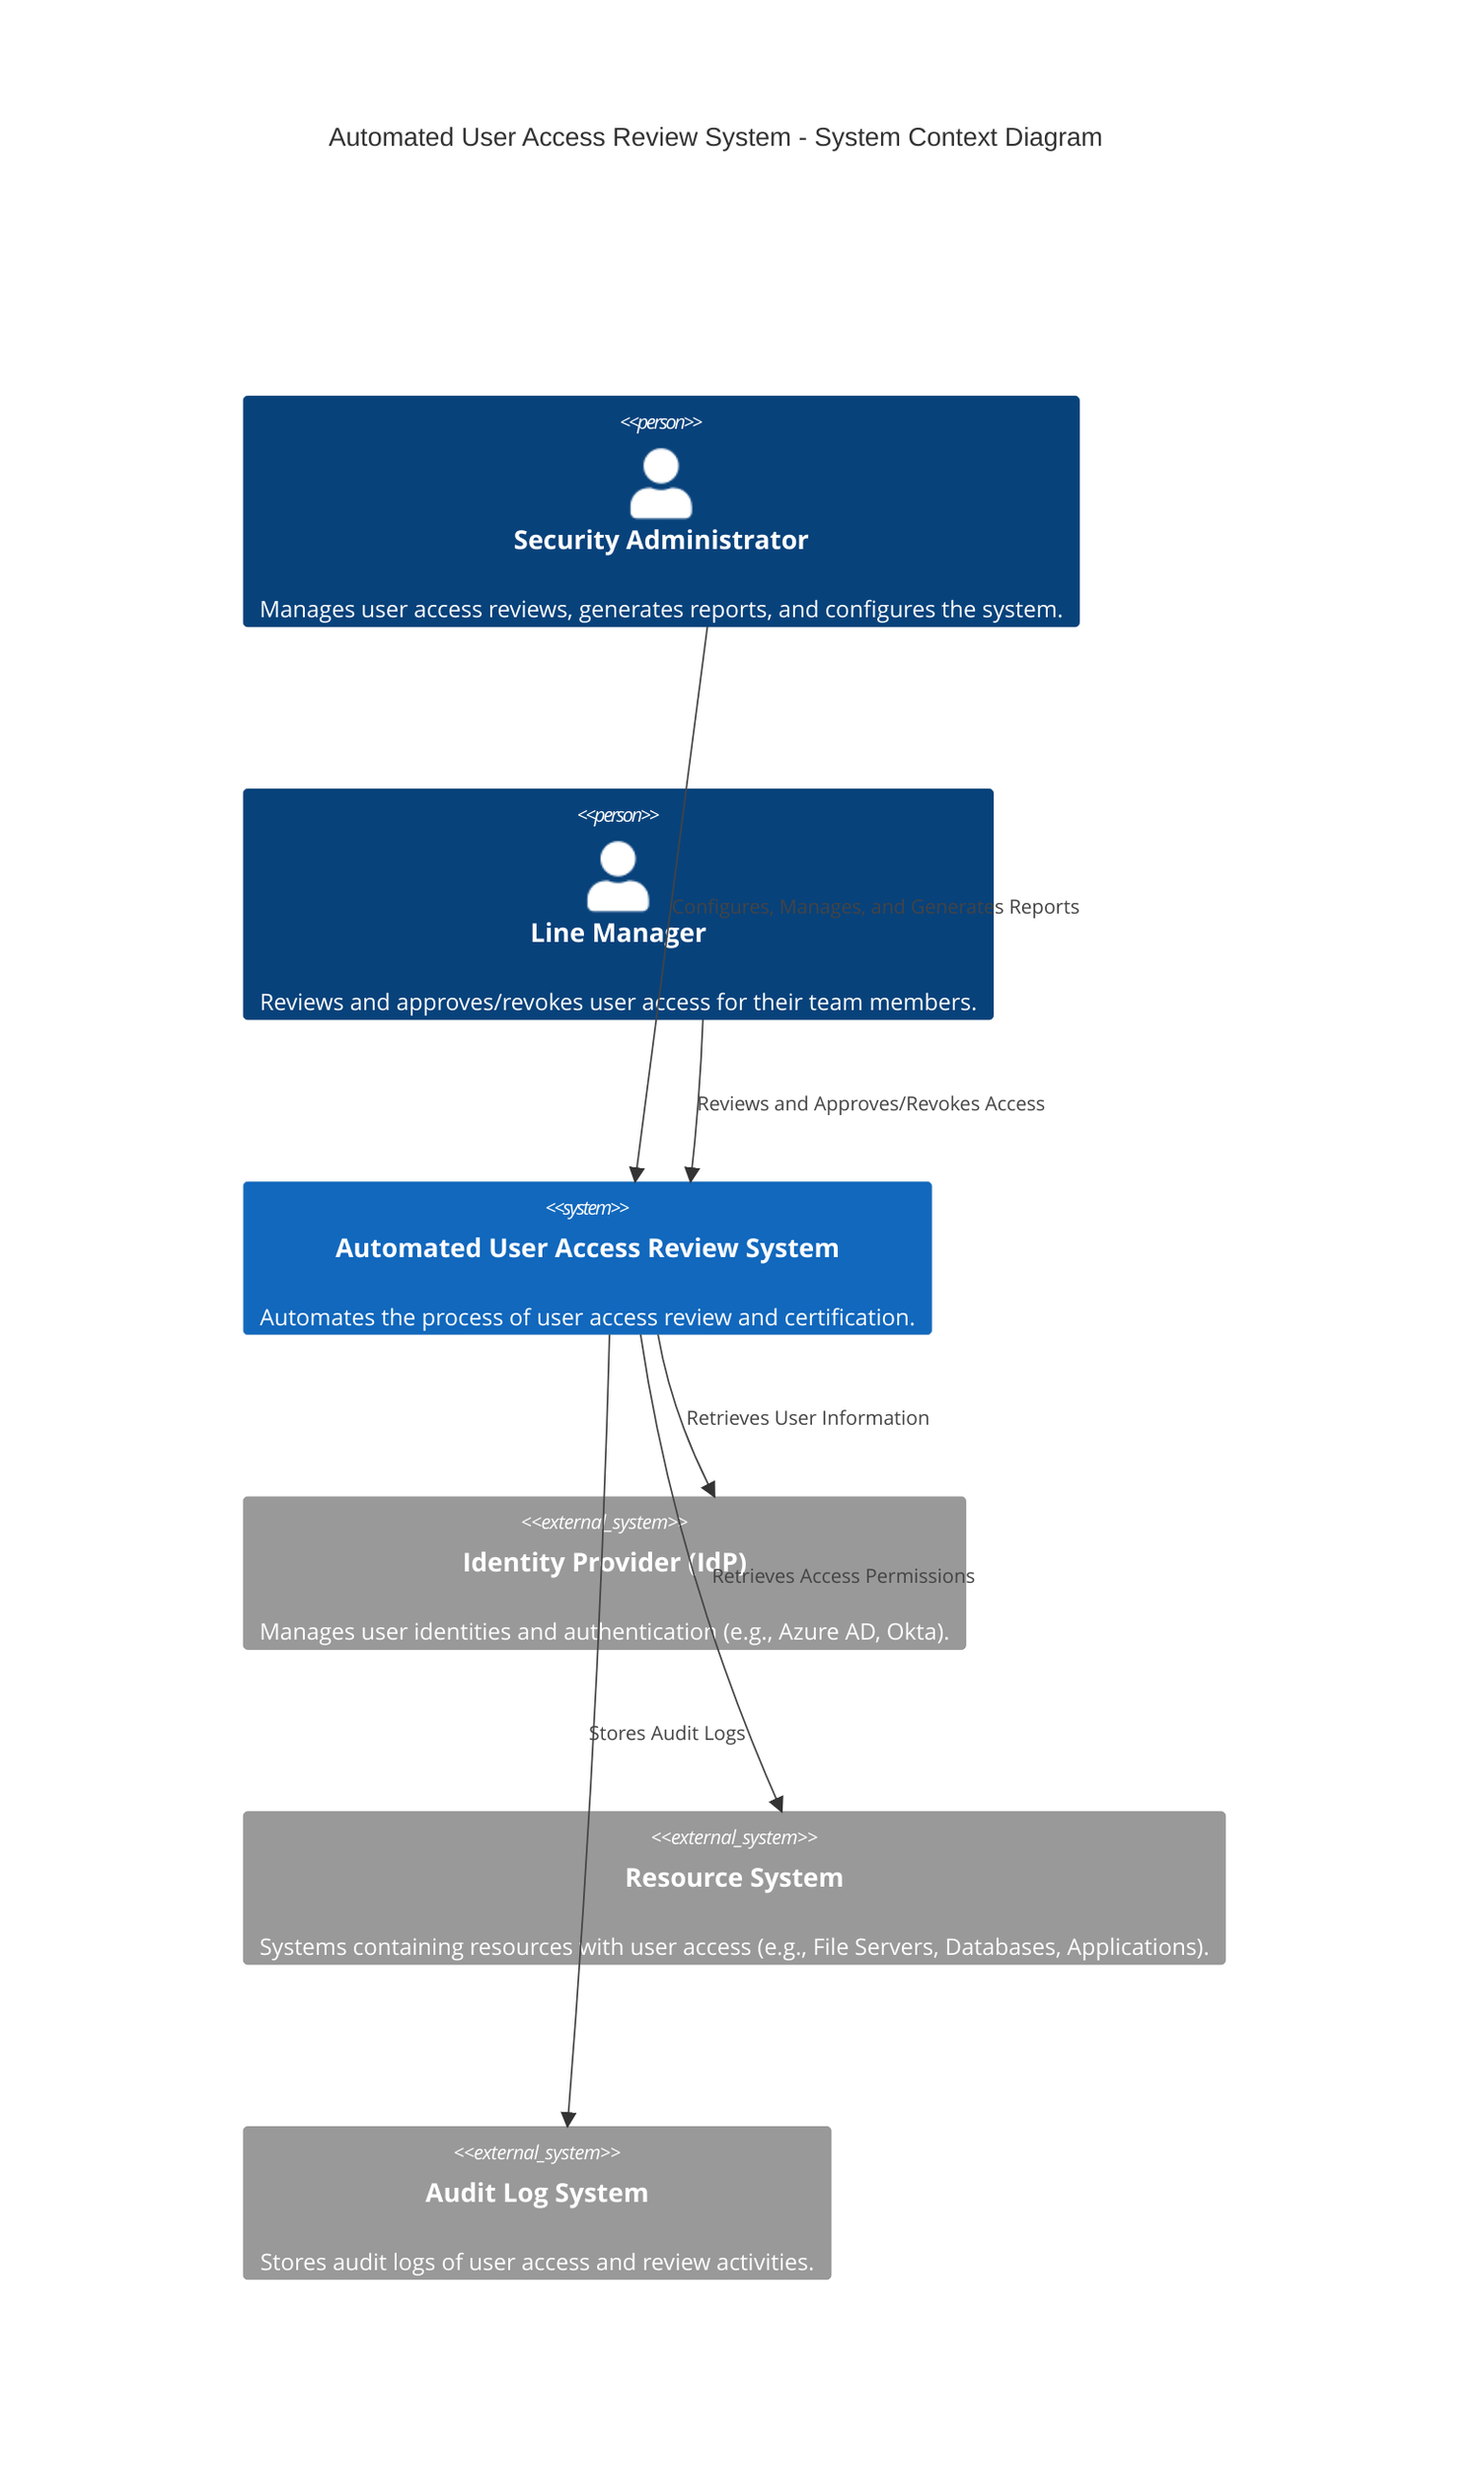 C4Context
    title Automated User Access Review System - System Context Diagram

    Person(admin, "Security Administrator", "Manages user access reviews, generates reports, and configures the system.")
    Person(manager, "Line Manager", "Reviews and approves/revokes user access for their team members.")
    System(accessReviewSystem, "Automated User Access Review System", "Automates the process of user access review and certification.")
    System_Ext(identityProvider, "Identity Provider (IdP)", "Manages user identities and authentication (e.g., Azure AD, Okta).")
    System_Ext(resourceSystem, "Resource System", "Systems containing resources with user access (e.g., File Servers, Databases, Applications).")
    System_Ext(auditLog, "Audit Log System", "Stores audit logs of user access and review activities.")

    Rel(admin, accessReviewSystem, "Configures, Manages, and Generates Reports")
    Rel(manager, accessReviewSystem, "Reviews and Approves/Revokes Access")
    Rel(accessReviewSystem, identityProvider, "Retrieves User Information")
    Rel(accessReviewSystem, resourceSystem, "Retrieves Access Permissions")
    Rel(accessReviewSystem, auditLog, "Stores Audit Logs")